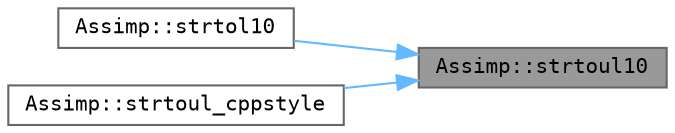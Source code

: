 digraph "Assimp::strtoul10"
{
 // LATEX_PDF_SIZE
  bgcolor="transparent";
  edge [fontname=Terminal,fontsize=10,labelfontname=Helvetica,labelfontsize=10];
  node [fontname=Terminal,fontsize=10,shape=box,height=0.2,width=0.4];
  rankdir="RL";
  Node1 [label="Assimp::strtoul10",height=0.2,width=0.4,color="gray40", fillcolor="grey60", style="filled", fontcolor="black",tooltip=" "];
  Node1 -> Node2 [dir="back",color="steelblue1",style="solid"];
  Node2 [label="Assimp::strtol10",height=0.2,width=0.4,color="grey40", fillcolor="white", style="filled",URL="$namespace_assimp.html#a6712580fbbfe4f27e13815abf8e2a0e0",tooltip=" "];
  Node1 -> Node3 [dir="back",color="steelblue1",style="solid"];
  Node3 [label="Assimp::strtoul_cppstyle",height=0.2,width=0.4,color="grey40", fillcolor="white", style="filled",URL="$namespace_assimp.html#a90b8b671fcfb5f9c2c1be40056cdef27",tooltip=" "];
}
